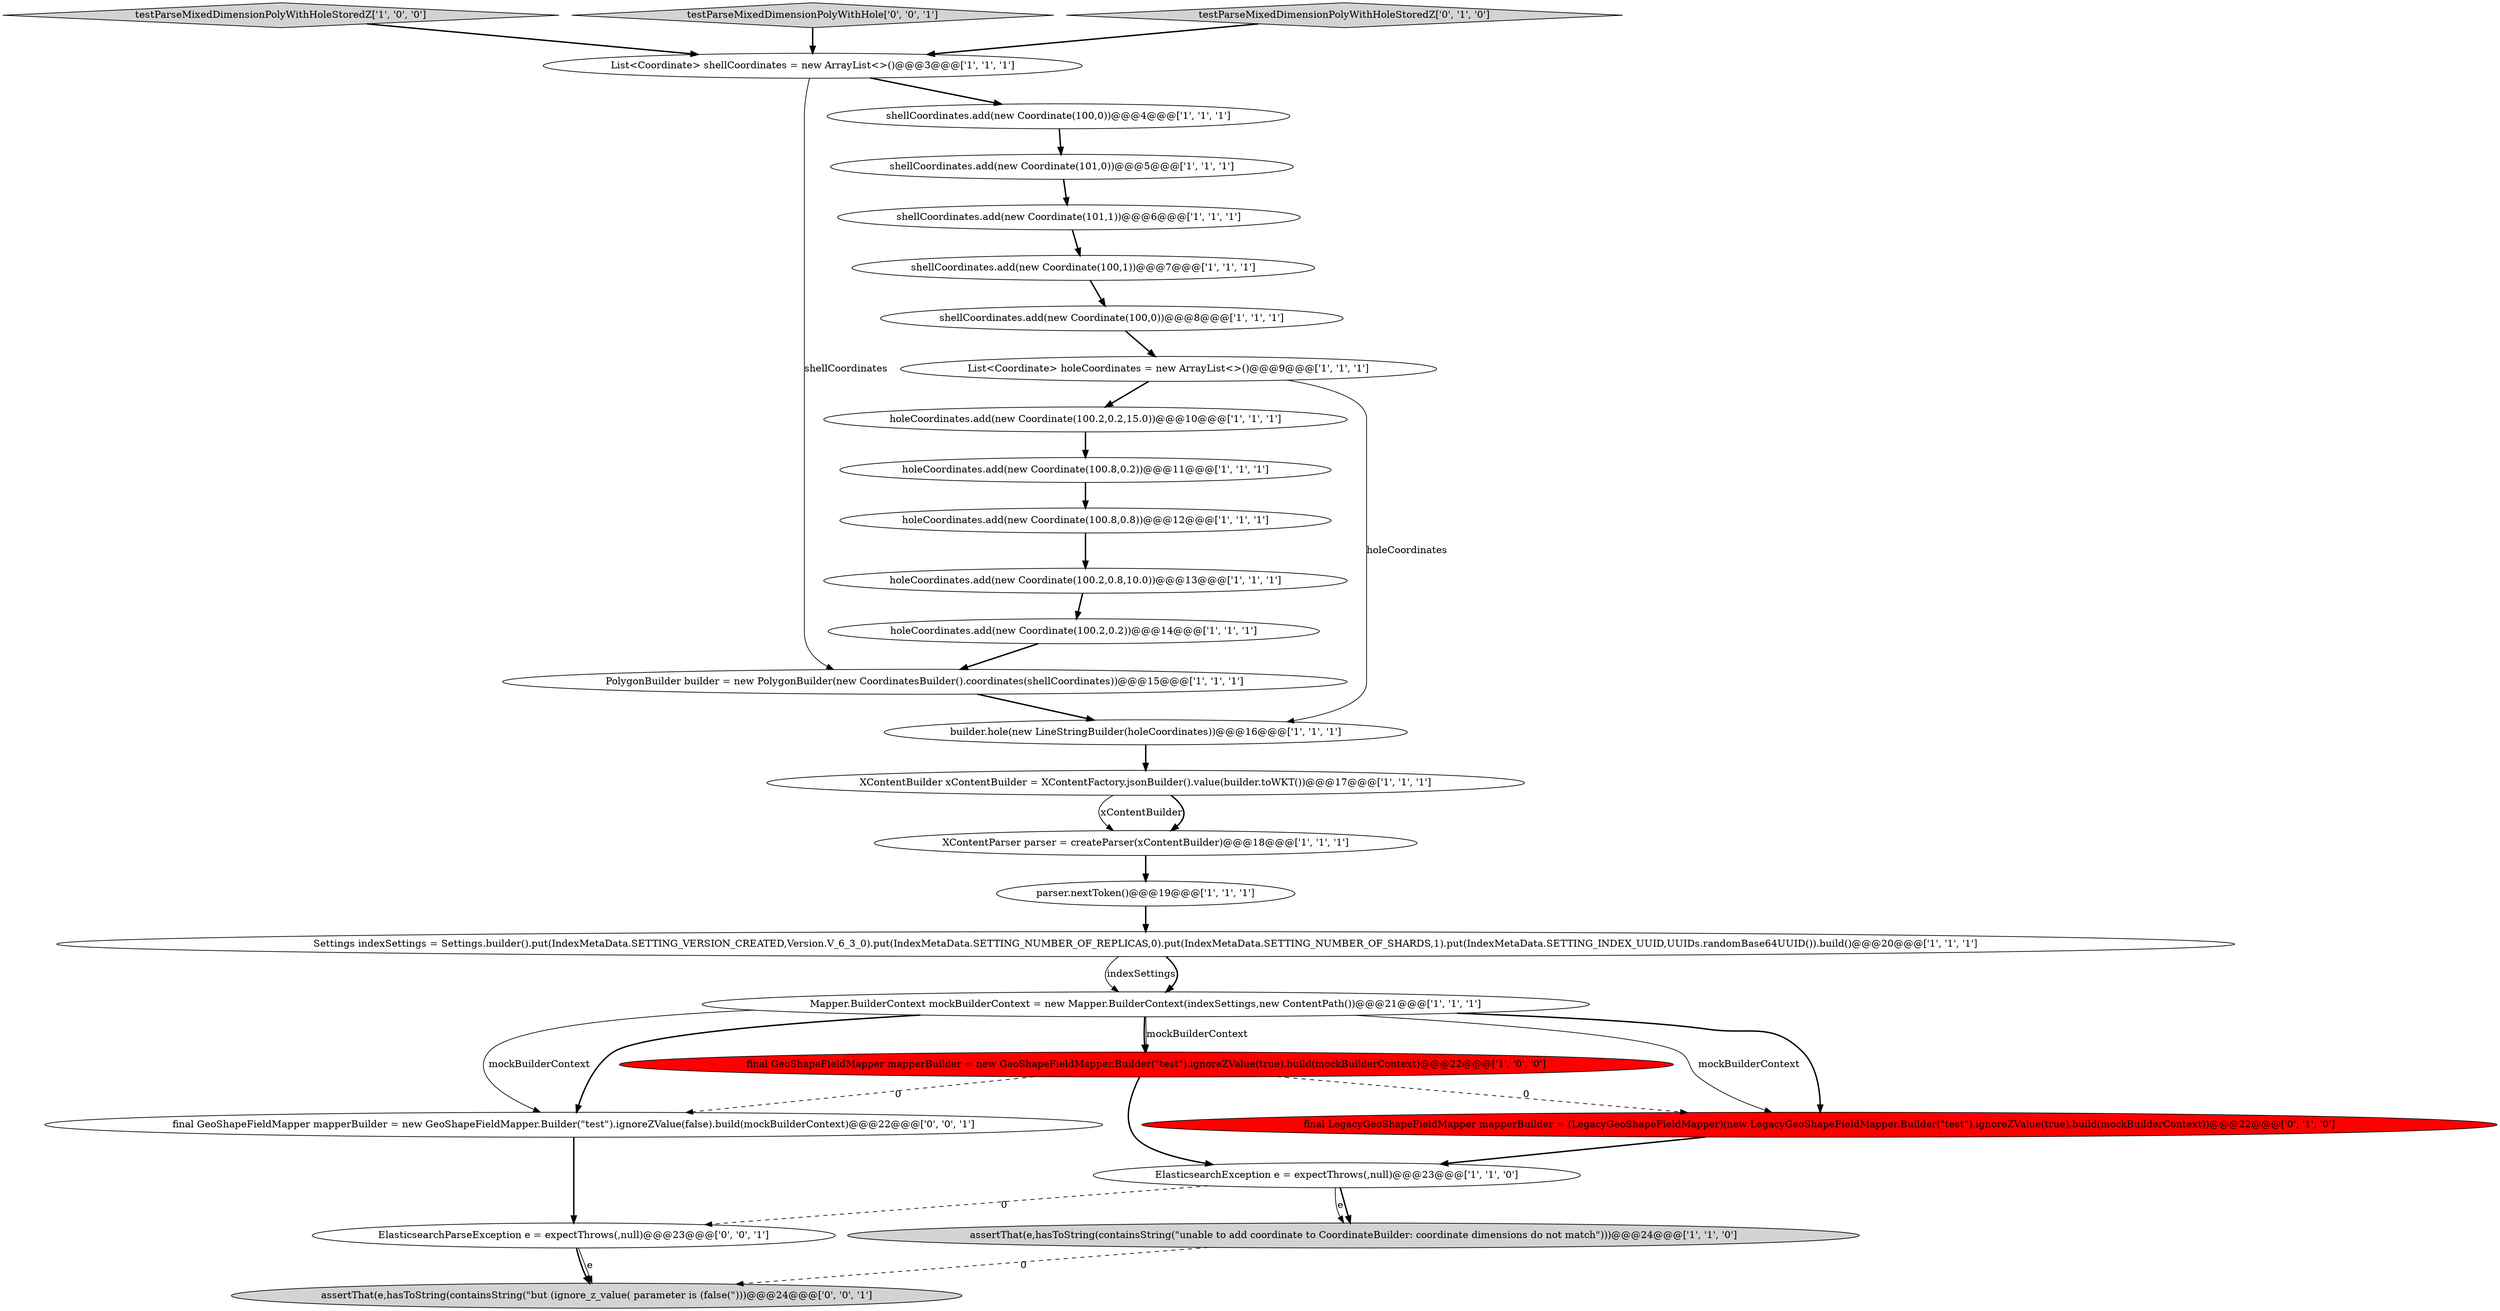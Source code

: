 digraph {
16 [style = filled, label = "builder.hole(new LineStringBuilder(holeCoordinates))@@@16@@@['1', '1', '1']", fillcolor = white, shape = ellipse image = "AAA0AAABBB1BBB"];
7 [style = filled, label = "holeCoordinates.add(new Coordinate(100.8,0.8))@@@12@@@['1', '1', '1']", fillcolor = white, shape = ellipse image = "AAA0AAABBB1BBB"];
2 [style = filled, label = "shellCoordinates.add(new Coordinate(101,1))@@@6@@@['1', '1', '1']", fillcolor = white, shape = ellipse image = "AAA0AAABBB1BBB"];
1 [style = filled, label = "Settings indexSettings = Settings.builder().put(IndexMetaData.SETTING_VERSION_CREATED,Version.V_6_3_0).put(IndexMetaData.SETTING_NUMBER_OF_REPLICAS,0).put(IndexMetaData.SETTING_NUMBER_OF_SHARDS,1).put(IndexMetaData.SETTING_INDEX_UUID,UUIDs.randomBase64UUID()).build()@@@20@@@['1', '1', '1']", fillcolor = white, shape = ellipse image = "AAA0AAABBB1BBB"];
19 [style = filled, label = "XContentParser parser = createParser(xContentBuilder)@@@18@@@['1', '1', '1']", fillcolor = white, shape = ellipse image = "AAA0AAABBB1BBB"];
15 [style = filled, label = "assertThat(e,hasToString(containsString(\"unable to add coordinate to CoordinateBuilder: coordinate dimensions do not match\")))@@@24@@@['1', '1', '0']", fillcolor = lightgray, shape = ellipse image = "AAA0AAABBB1BBB"];
22 [style = filled, label = "shellCoordinates.add(new Coordinate(100,1))@@@7@@@['1', '1', '1']", fillcolor = white, shape = ellipse image = "AAA0AAABBB1BBB"];
8 [style = filled, label = "shellCoordinates.add(new Coordinate(100,0))@@@8@@@['1', '1', '1']", fillcolor = white, shape = ellipse image = "AAA0AAABBB1BBB"];
10 [style = filled, label = "PolygonBuilder builder = new PolygonBuilder(new CoordinatesBuilder().coordinates(shellCoordinates))@@@15@@@['1', '1', '1']", fillcolor = white, shape = ellipse image = "AAA0AAABBB1BBB"];
26 [style = filled, label = "final GeoShapeFieldMapper mapperBuilder = new GeoShapeFieldMapper.Builder(\"test\").ignoreZValue(false).build(mockBuilderContext)@@@22@@@['0', '0', '1']", fillcolor = white, shape = ellipse image = "AAA0AAABBB3BBB"];
5 [style = filled, label = "List<Coordinate> holeCoordinates = new ArrayList<>()@@@9@@@['1', '1', '1']", fillcolor = white, shape = ellipse image = "AAA0AAABBB1BBB"];
27 [style = filled, label = "ElasticsearchParseException e = expectThrows(,null)@@@23@@@['0', '0', '1']", fillcolor = white, shape = ellipse image = "AAA0AAABBB3BBB"];
11 [style = filled, label = "parser.nextToken()@@@19@@@['1', '1', '1']", fillcolor = white, shape = ellipse image = "AAA0AAABBB1BBB"];
23 [style = filled, label = "final LegacyGeoShapeFieldMapper mapperBuilder = (LegacyGeoShapeFieldMapper)(new LegacyGeoShapeFieldMapper.Builder(\"test\").ignoreZValue(true).build(mockBuilderContext))@@@22@@@['0', '1', '0']", fillcolor = red, shape = ellipse image = "AAA1AAABBB2BBB"];
21 [style = filled, label = "final GeoShapeFieldMapper mapperBuilder = new GeoShapeFieldMapper.Builder(\"test\").ignoreZValue(true).build(mockBuilderContext)@@@22@@@['1', '0', '0']", fillcolor = red, shape = ellipse image = "AAA1AAABBB1BBB"];
13 [style = filled, label = "List<Coordinate> shellCoordinates = new ArrayList<>()@@@3@@@['1', '1', '1']", fillcolor = white, shape = ellipse image = "AAA0AAABBB1BBB"];
4 [style = filled, label = "testParseMixedDimensionPolyWithHoleStoredZ['1', '0', '0']", fillcolor = lightgray, shape = diamond image = "AAA0AAABBB1BBB"];
3 [style = filled, label = "holeCoordinates.add(new Coordinate(100.8,0.2))@@@11@@@['1', '1', '1']", fillcolor = white, shape = ellipse image = "AAA0AAABBB1BBB"];
20 [style = filled, label = "holeCoordinates.add(new Coordinate(100.2,0.8,10.0))@@@13@@@['1', '1', '1']", fillcolor = white, shape = ellipse image = "AAA0AAABBB1BBB"];
6 [style = filled, label = "XContentBuilder xContentBuilder = XContentFactory.jsonBuilder().value(builder.toWKT())@@@17@@@['1', '1', '1']", fillcolor = white, shape = ellipse image = "AAA0AAABBB1BBB"];
14 [style = filled, label = "shellCoordinates.add(new Coordinate(101,0))@@@5@@@['1', '1', '1']", fillcolor = white, shape = ellipse image = "AAA0AAABBB1BBB"];
12 [style = filled, label = "ElasticsearchException e = expectThrows(,null)@@@23@@@['1', '1', '0']", fillcolor = white, shape = ellipse image = "AAA0AAABBB1BBB"];
0 [style = filled, label = "holeCoordinates.add(new Coordinate(100.2,0.2))@@@14@@@['1', '1', '1']", fillcolor = white, shape = ellipse image = "AAA0AAABBB1BBB"];
17 [style = filled, label = "shellCoordinates.add(new Coordinate(100,0))@@@4@@@['1', '1', '1']", fillcolor = white, shape = ellipse image = "AAA0AAABBB1BBB"];
28 [style = filled, label = "testParseMixedDimensionPolyWithHole['0', '0', '1']", fillcolor = lightgray, shape = diamond image = "AAA0AAABBB3BBB"];
18 [style = filled, label = "holeCoordinates.add(new Coordinate(100.2,0.2,15.0))@@@10@@@['1', '1', '1']", fillcolor = white, shape = ellipse image = "AAA0AAABBB1BBB"];
25 [style = filled, label = "assertThat(e,hasToString(containsString(\"but (ignore_z_value( parameter is (false(\")))@@@24@@@['0', '0', '1']", fillcolor = lightgray, shape = ellipse image = "AAA0AAABBB3BBB"];
24 [style = filled, label = "testParseMixedDimensionPolyWithHoleStoredZ['0', '1', '0']", fillcolor = lightgray, shape = diamond image = "AAA0AAABBB2BBB"];
9 [style = filled, label = "Mapper.BuilderContext mockBuilderContext = new Mapper.BuilderContext(indexSettings,new ContentPath())@@@21@@@['1', '1', '1']", fillcolor = white, shape = ellipse image = "AAA0AAABBB1BBB"];
18->3 [style = bold, label=""];
12->15 [style = solid, label="e"];
11->1 [style = bold, label=""];
16->6 [style = bold, label=""];
20->0 [style = bold, label=""];
4->13 [style = bold, label=""];
12->15 [style = bold, label=""];
6->19 [style = solid, label="xContentBuilder"];
28->13 [style = bold, label=""];
19->11 [style = bold, label=""];
5->18 [style = bold, label=""];
6->19 [style = bold, label=""];
7->20 [style = bold, label=""];
1->9 [style = solid, label="indexSettings"];
1->9 [style = bold, label=""];
9->26 [style = solid, label="mockBuilderContext"];
21->12 [style = bold, label=""];
22->8 [style = bold, label=""];
9->23 [style = bold, label=""];
9->26 [style = bold, label=""];
13->10 [style = solid, label="shellCoordinates"];
13->17 [style = bold, label=""];
26->27 [style = bold, label=""];
0->10 [style = bold, label=""];
15->25 [style = dashed, label="0"];
8->5 [style = bold, label=""];
10->16 [style = bold, label=""];
3->7 [style = bold, label=""];
17->14 [style = bold, label=""];
21->26 [style = dashed, label="0"];
12->27 [style = dashed, label="0"];
9->21 [style = bold, label=""];
27->25 [style = solid, label="e"];
23->12 [style = bold, label=""];
14->2 [style = bold, label=""];
9->23 [style = solid, label="mockBuilderContext"];
2->22 [style = bold, label=""];
21->23 [style = dashed, label="0"];
27->25 [style = bold, label=""];
5->16 [style = solid, label="holeCoordinates"];
9->21 [style = solid, label="mockBuilderContext"];
24->13 [style = bold, label=""];
}
